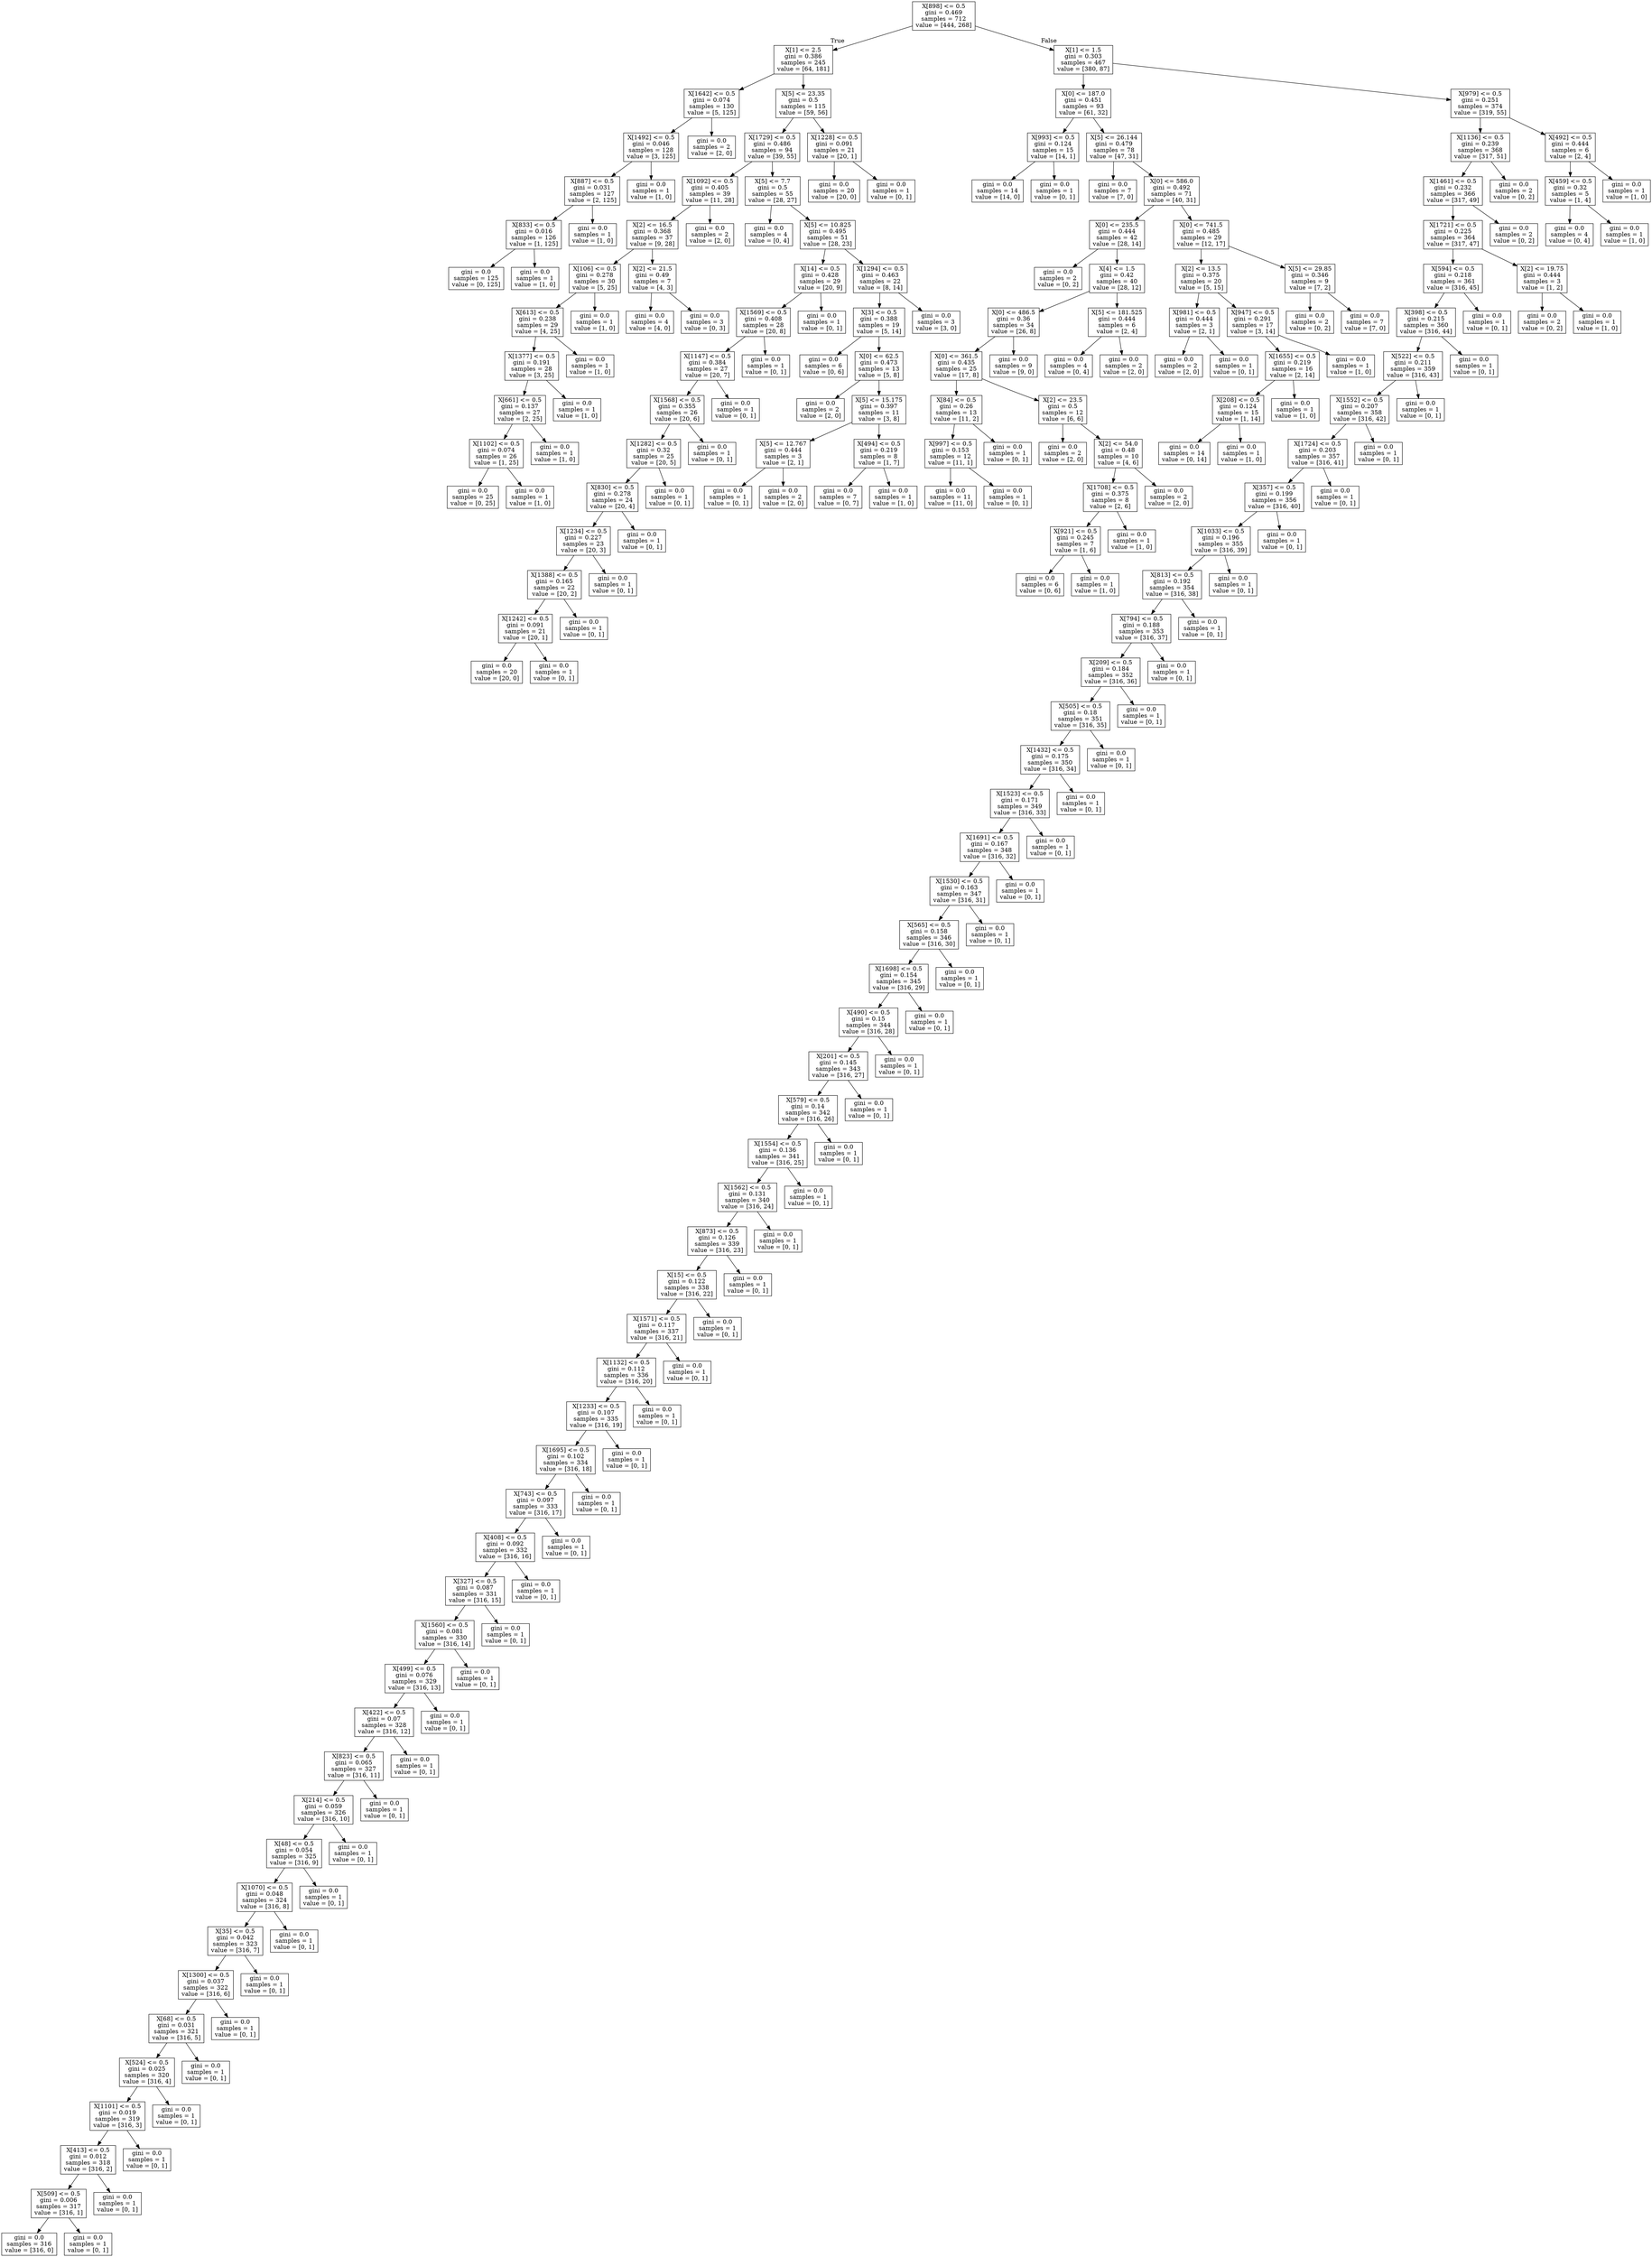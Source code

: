 digraph Tree {
node [shape=box] ;
0 [label="X[898] <= 0.5\ngini = 0.469\nsamples = 712\nvalue = [444, 268]"] ;
1 [label="X[1] <= 2.5\ngini = 0.386\nsamples = 245\nvalue = [64, 181]"] ;
0 -> 1 [labeldistance=2.5, labelangle=45, headlabel="True"] ;
2 [label="X[1642] <= 0.5\ngini = 0.074\nsamples = 130\nvalue = [5, 125]"] ;
1 -> 2 ;
3 [label="X[1492] <= 0.5\ngini = 0.046\nsamples = 128\nvalue = [3, 125]"] ;
2 -> 3 ;
4 [label="X[887] <= 0.5\ngini = 0.031\nsamples = 127\nvalue = [2, 125]"] ;
3 -> 4 ;
5 [label="X[833] <= 0.5\ngini = 0.016\nsamples = 126\nvalue = [1, 125]"] ;
4 -> 5 ;
6 [label="gini = 0.0\nsamples = 125\nvalue = [0, 125]"] ;
5 -> 6 ;
7 [label="gini = 0.0\nsamples = 1\nvalue = [1, 0]"] ;
5 -> 7 ;
8 [label="gini = 0.0\nsamples = 1\nvalue = [1, 0]"] ;
4 -> 8 ;
9 [label="gini = 0.0\nsamples = 1\nvalue = [1, 0]"] ;
3 -> 9 ;
10 [label="gini = 0.0\nsamples = 2\nvalue = [2, 0]"] ;
2 -> 10 ;
11 [label="X[5] <= 23.35\ngini = 0.5\nsamples = 115\nvalue = [59, 56]"] ;
1 -> 11 ;
12 [label="X[1729] <= 0.5\ngini = 0.486\nsamples = 94\nvalue = [39, 55]"] ;
11 -> 12 ;
13 [label="X[1092] <= 0.5\ngini = 0.405\nsamples = 39\nvalue = [11, 28]"] ;
12 -> 13 ;
14 [label="X[2] <= 16.5\ngini = 0.368\nsamples = 37\nvalue = [9, 28]"] ;
13 -> 14 ;
15 [label="X[106] <= 0.5\ngini = 0.278\nsamples = 30\nvalue = [5, 25]"] ;
14 -> 15 ;
16 [label="X[613] <= 0.5\ngini = 0.238\nsamples = 29\nvalue = [4, 25]"] ;
15 -> 16 ;
17 [label="X[1377] <= 0.5\ngini = 0.191\nsamples = 28\nvalue = [3, 25]"] ;
16 -> 17 ;
18 [label="X[661] <= 0.5\ngini = 0.137\nsamples = 27\nvalue = [2, 25]"] ;
17 -> 18 ;
19 [label="X[1102] <= 0.5\ngini = 0.074\nsamples = 26\nvalue = [1, 25]"] ;
18 -> 19 ;
20 [label="gini = 0.0\nsamples = 25\nvalue = [0, 25]"] ;
19 -> 20 ;
21 [label="gini = 0.0\nsamples = 1\nvalue = [1, 0]"] ;
19 -> 21 ;
22 [label="gini = 0.0\nsamples = 1\nvalue = [1, 0]"] ;
18 -> 22 ;
23 [label="gini = 0.0\nsamples = 1\nvalue = [1, 0]"] ;
17 -> 23 ;
24 [label="gini = 0.0\nsamples = 1\nvalue = [1, 0]"] ;
16 -> 24 ;
25 [label="gini = 0.0\nsamples = 1\nvalue = [1, 0]"] ;
15 -> 25 ;
26 [label="X[2] <= 21.5\ngini = 0.49\nsamples = 7\nvalue = [4, 3]"] ;
14 -> 26 ;
27 [label="gini = 0.0\nsamples = 4\nvalue = [4, 0]"] ;
26 -> 27 ;
28 [label="gini = 0.0\nsamples = 3\nvalue = [0, 3]"] ;
26 -> 28 ;
29 [label="gini = 0.0\nsamples = 2\nvalue = [2, 0]"] ;
13 -> 29 ;
30 [label="X[5] <= 7.7\ngini = 0.5\nsamples = 55\nvalue = [28, 27]"] ;
12 -> 30 ;
31 [label="gini = 0.0\nsamples = 4\nvalue = [0, 4]"] ;
30 -> 31 ;
32 [label="X[5] <= 10.825\ngini = 0.495\nsamples = 51\nvalue = [28, 23]"] ;
30 -> 32 ;
33 [label="X[14] <= 0.5\ngini = 0.428\nsamples = 29\nvalue = [20, 9]"] ;
32 -> 33 ;
34 [label="X[1569] <= 0.5\ngini = 0.408\nsamples = 28\nvalue = [20, 8]"] ;
33 -> 34 ;
35 [label="X[1147] <= 0.5\ngini = 0.384\nsamples = 27\nvalue = [20, 7]"] ;
34 -> 35 ;
36 [label="X[1568] <= 0.5\ngini = 0.355\nsamples = 26\nvalue = [20, 6]"] ;
35 -> 36 ;
37 [label="X[1282] <= 0.5\ngini = 0.32\nsamples = 25\nvalue = [20, 5]"] ;
36 -> 37 ;
38 [label="X[830] <= 0.5\ngini = 0.278\nsamples = 24\nvalue = [20, 4]"] ;
37 -> 38 ;
39 [label="X[1234] <= 0.5\ngini = 0.227\nsamples = 23\nvalue = [20, 3]"] ;
38 -> 39 ;
40 [label="X[1388] <= 0.5\ngini = 0.165\nsamples = 22\nvalue = [20, 2]"] ;
39 -> 40 ;
41 [label="X[1242] <= 0.5\ngini = 0.091\nsamples = 21\nvalue = [20, 1]"] ;
40 -> 41 ;
42 [label="gini = 0.0\nsamples = 20\nvalue = [20, 0]"] ;
41 -> 42 ;
43 [label="gini = 0.0\nsamples = 1\nvalue = [0, 1]"] ;
41 -> 43 ;
44 [label="gini = 0.0\nsamples = 1\nvalue = [0, 1]"] ;
40 -> 44 ;
45 [label="gini = 0.0\nsamples = 1\nvalue = [0, 1]"] ;
39 -> 45 ;
46 [label="gini = 0.0\nsamples = 1\nvalue = [0, 1]"] ;
38 -> 46 ;
47 [label="gini = 0.0\nsamples = 1\nvalue = [0, 1]"] ;
37 -> 47 ;
48 [label="gini = 0.0\nsamples = 1\nvalue = [0, 1]"] ;
36 -> 48 ;
49 [label="gini = 0.0\nsamples = 1\nvalue = [0, 1]"] ;
35 -> 49 ;
50 [label="gini = 0.0\nsamples = 1\nvalue = [0, 1]"] ;
34 -> 50 ;
51 [label="gini = 0.0\nsamples = 1\nvalue = [0, 1]"] ;
33 -> 51 ;
52 [label="X[1294] <= 0.5\ngini = 0.463\nsamples = 22\nvalue = [8, 14]"] ;
32 -> 52 ;
53 [label="X[3] <= 0.5\ngini = 0.388\nsamples = 19\nvalue = [5, 14]"] ;
52 -> 53 ;
54 [label="gini = 0.0\nsamples = 6\nvalue = [0, 6]"] ;
53 -> 54 ;
55 [label="X[0] <= 62.5\ngini = 0.473\nsamples = 13\nvalue = [5, 8]"] ;
53 -> 55 ;
56 [label="gini = 0.0\nsamples = 2\nvalue = [2, 0]"] ;
55 -> 56 ;
57 [label="X[5] <= 15.175\ngini = 0.397\nsamples = 11\nvalue = [3, 8]"] ;
55 -> 57 ;
58 [label="X[5] <= 12.767\ngini = 0.444\nsamples = 3\nvalue = [2, 1]"] ;
57 -> 58 ;
59 [label="gini = 0.0\nsamples = 1\nvalue = [0, 1]"] ;
58 -> 59 ;
60 [label="gini = 0.0\nsamples = 2\nvalue = [2, 0]"] ;
58 -> 60 ;
61 [label="X[494] <= 0.5\ngini = 0.219\nsamples = 8\nvalue = [1, 7]"] ;
57 -> 61 ;
62 [label="gini = 0.0\nsamples = 7\nvalue = [0, 7]"] ;
61 -> 62 ;
63 [label="gini = 0.0\nsamples = 1\nvalue = [1, 0]"] ;
61 -> 63 ;
64 [label="gini = 0.0\nsamples = 3\nvalue = [3, 0]"] ;
52 -> 64 ;
65 [label="X[1228] <= 0.5\ngini = 0.091\nsamples = 21\nvalue = [20, 1]"] ;
11 -> 65 ;
66 [label="gini = 0.0\nsamples = 20\nvalue = [20, 0]"] ;
65 -> 66 ;
67 [label="gini = 0.0\nsamples = 1\nvalue = [0, 1]"] ;
65 -> 67 ;
68 [label="X[1] <= 1.5\ngini = 0.303\nsamples = 467\nvalue = [380, 87]"] ;
0 -> 68 [labeldistance=2.5, labelangle=-45, headlabel="False"] ;
69 [label="X[0] <= 187.0\ngini = 0.451\nsamples = 93\nvalue = [61, 32]"] ;
68 -> 69 ;
70 [label="X[993] <= 0.5\ngini = 0.124\nsamples = 15\nvalue = [14, 1]"] ;
69 -> 70 ;
71 [label="gini = 0.0\nsamples = 14\nvalue = [14, 0]"] ;
70 -> 71 ;
72 [label="gini = 0.0\nsamples = 1\nvalue = [0, 1]"] ;
70 -> 72 ;
73 [label="X[5] <= 26.144\ngini = 0.479\nsamples = 78\nvalue = [47, 31]"] ;
69 -> 73 ;
74 [label="gini = 0.0\nsamples = 7\nvalue = [7, 0]"] ;
73 -> 74 ;
75 [label="X[0] <= 586.0\ngini = 0.492\nsamples = 71\nvalue = [40, 31]"] ;
73 -> 75 ;
76 [label="X[0] <= 235.5\ngini = 0.444\nsamples = 42\nvalue = [28, 14]"] ;
75 -> 76 ;
77 [label="gini = 0.0\nsamples = 2\nvalue = [0, 2]"] ;
76 -> 77 ;
78 [label="X[4] <= 1.5\ngini = 0.42\nsamples = 40\nvalue = [28, 12]"] ;
76 -> 78 ;
79 [label="X[0] <= 486.5\ngini = 0.36\nsamples = 34\nvalue = [26, 8]"] ;
78 -> 79 ;
80 [label="X[0] <= 361.5\ngini = 0.435\nsamples = 25\nvalue = [17, 8]"] ;
79 -> 80 ;
81 [label="X[84] <= 0.5\ngini = 0.26\nsamples = 13\nvalue = [11, 2]"] ;
80 -> 81 ;
82 [label="X[997] <= 0.5\ngini = 0.153\nsamples = 12\nvalue = [11, 1]"] ;
81 -> 82 ;
83 [label="gini = 0.0\nsamples = 11\nvalue = [11, 0]"] ;
82 -> 83 ;
84 [label="gini = 0.0\nsamples = 1\nvalue = [0, 1]"] ;
82 -> 84 ;
85 [label="gini = 0.0\nsamples = 1\nvalue = [0, 1]"] ;
81 -> 85 ;
86 [label="X[2] <= 23.5\ngini = 0.5\nsamples = 12\nvalue = [6, 6]"] ;
80 -> 86 ;
87 [label="gini = 0.0\nsamples = 2\nvalue = [2, 0]"] ;
86 -> 87 ;
88 [label="X[2] <= 54.0\ngini = 0.48\nsamples = 10\nvalue = [4, 6]"] ;
86 -> 88 ;
89 [label="X[1708] <= 0.5\ngini = 0.375\nsamples = 8\nvalue = [2, 6]"] ;
88 -> 89 ;
90 [label="X[921] <= 0.5\ngini = 0.245\nsamples = 7\nvalue = [1, 6]"] ;
89 -> 90 ;
91 [label="gini = 0.0\nsamples = 6\nvalue = [0, 6]"] ;
90 -> 91 ;
92 [label="gini = 0.0\nsamples = 1\nvalue = [1, 0]"] ;
90 -> 92 ;
93 [label="gini = 0.0\nsamples = 1\nvalue = [1, 0]"] ;
89 -> 93 ;
94 [label="gini = 0.0\nsamples = 2\nvalue = [2, 0]"] ;
88 -> 94 ;
95 [label="gini = 0.0\nsamples = 9\nvalue = [9, 0]"] ;
79 -> 95 ;
96 [label="X[5] <= 181.525\ngini = 0.444\nsamples = 6\nvalue = [2, 4]"] ;
78 -> 96 ;
97 [label="gini = 0.0\nsamples = 4\nvalue = [0, 4]"] ;
96 -> 97 ;
98 [label="gini = 0.0\nsamples = 2\nvalue = [2, 0]"] ;
96 -> 98 ;
99 [label="X[0] <= 741.5\ngini = 0.485\nsamples = 29\nvalue = [12, 17]"] ;
75 -> 99 ;
100 [label="X[2] <= 13.5\ngini = 0.375\nsamples = 20\nvalue = [5, 15]"] ;
99 -> 100 ;
101 [label="X[981] <= 0.5\ngini = 0.444\nsamples = 3\nvalue = [2, 1]"] ;
100 -> 101 ;
102 [label="gini = 0.0\nsamples = 2\nvalue = [2, 0]"] ;
101 -> 102 ;
103 [label="gini = 0.0\nsamples = 1\nvalue = [0, 1]"] ;
101 -> 103 ;
104 [label="X[947] <= 0.5\ngini = 0.291\nsamples = 17\nvalue = [3, 14]"] ;
100 -> 104 ;
105 [label="X[1655] <= 0.5\ngini = 0.219\nsamples = 16\nvalue = [2, 14]"] ;
104 -> 105 ;
106 [label="X[208] <= 0.5\ngini = 0.124\nsamples = 15\nvalue = [1, 14]"] ;
105 -> 106 ;
107 [label="gini = 0.0\nsamples = 14\nvalue = [0, 14]"] ;
106 -> 107 ;
108 [label="gini = 0.0\nsamples = 1\nvalue = [1, 0]"] ;
106 -> 108 ;
109 [label="gini = 0.0\nsamples = 1\nvalue = [1, 0]"] ;
105 -> 109 ;
110 [label="gini = 0.0\nsamples = 1\nvalue = [1, 0]"] ;
104 -> 110 ;
111 [label="X[5] <= 29.85\ngini = 0.346\nsamples = 9\nvalue = [7, 2]"] ;
99 -> 111 ;
112 [label="gini = 0.0\nsamples = 2\nvalue = [0, 2]"] ;
111 -> 112 ;
113 [label="gini = 0.0\nsamples = 7\nvalue = [7, 0]"] ;
111 -> 113 ;
114 [label="X[979] <= 0.5\ngini = 0.251\nsamples = 374\nvalue = [319, 55]"] ;
68 -> 114 ;
115 [label="X[1136] <= 0.5\ngini = 0.239\nsamples = 368\nvalue = [317, 51]"] ;
114 -> 115 ;
116 [label="X[1461] <= 0.5\ngini = 0.232\nsamples = 366\nvalue = [317, 49]"] ;
115 -> 116 ;
117 [label="X[1721] <= 0.5\ngini = 0.225\nsamples = 364\nvalue = [317, 47]"] ;
116 -> 117 ;
118 [label="X[594] <= 0.5\ngini = 0.218\nsamples = 361\nvalue = [316, 45]"] ;
117 -> 118 ;
119 [label="X[398] <= 0.5\ngini = 0.215\nsamples = 360\nvalue = [316, 44]"] ;
118 -> 119 ;
120 [label="X[522] <= 0.5\ngini = 0.211\nsamples = 359\nvalue = [316, 43]"] ;
119 -> 120 ;
121 [label="X[1552] <= 0.5\ngini = 0.207\nsamples = 358\nvalue = [316, 42]"] ;
120 -> 121 ;
122 [label="X[1724] <= 0.5\ngini = 0.203\nsamples = 357\nvalue = [316, 41]"] ;
121 -> 122 ;
123 [label="X[357] <= 0.5\ngini = 0.199\nsamples = 356\nvalue = [316, 40]"] ;
122 -> 123 ;
124 [label="X[1033] <= 0.5\ngini = 0.196\nsamples = 355\nvalue = [316, 39]"] ;
123 -> 124 ;
125 [label="X[813] <= 0.5\ngini = 0.192\nsamples = 354\nvalue = [316, 38]"] ;
124 -> 125 ;
126 [label="X[794] <= 0.5\ngini = 0.188\nsamples = 353\nvalue = [316, 37]"] ;
125 -> 126 ;
127 [label="X[209] <= 0.5\ngini = 0.184\nsamples = 352\nvalue = [316, 36]"] ;
126 -> 127 ;
128 [label="X[505] <= 0.5\ngini = 0.18\nsamples = 351\nvalue = [316, 35]"] ;
127 -> 128 ;
129 [label="X[1432] <= 0.5\ngini = 0.175\nsamples = 350\nvalue = [316, 34]"] ;
128 -> 129 ;
130 [label="X[1523] <= 0.5\ngini = 0.171\nsamples = 349\nvalue = [316, 33]"] ;
129 -> 130 ;
131 [label="X[1691] <= 0.5\ngini = 0.167\nsamples = 348\nvalue = [316, 32]"] ;
130 -> 131 ;
132 [label="X[1530] <= 0.5\ngini = 0.163\nsamples = 347\nvalue = [316, 31]"] ;
131 -> 132 ;
133 [label="X[565] <= 0.5\ngini = 0.158\nsamples = 346\nvalue = [316, 30]"] ;
132 -> 133 ;
134 [label="X[1698] <= 0.5\ngini = 0.154\nsamples = 345\nvalue = [316, 29]"] ;
133 -> 134 ;
135 [label="X[490] <= 0.5\ngini = 0.15\nsamples = 344\nvalue = [316, 28]"] ;
134 -> 135 ;
136 [label="X[201] <= 0.5\ngini = 0.145\nsamples = 343\nvalue = [316, 27]"] ;
135 -> 136 ;
137 [label="X[579] <= 0.5\ngini = 0.14\nsamples = 342\nvalue = [316, 26]"] ;
136 -> 137 ;
138 [label="X[1554] <= 0.5\ngini = 0.136\nsamples = 341\nvalue = [316, 25]"] ;
137 -> 138 ;
139 [label="X[1562] <= 0.5\ngini = 0.131\nsamples = 340\nvalue = [316, 24]"] ;
138 -> 139 ;
140 [label="X[873] <= 0.5\ngini = 0.126\nsamples = 339\nvalue = [316, 23]"] ;
139 -> 140 ;
141 [label="X[15] <= 0.5\ngini = 0.122\nsamples = 338\nvalue = [316, 22]"] ;
140 -> 141 ;
142 [label="X[1571] <= 0.5\ngini = 0.117\nsamples = 337\nvalue = [316, 21]"] ;
141 -> 142 ;
143 [label="X[1132] <= 0.5\ngini = 0.112\nsamples = 336\nvalue = [316, 20]"] ;
142 -> 143 ;
144 [label="X[1233] <= 0.5\ngini = 0.107\nsamples = 335\nvalue = [316, 19]"] ;
143 -> 144 ;
145 [label="X[1695] <= 0.5\ngini = 0.102\nsamples = 334\nvalue = [316, 18]"] ;
144 -> 145 ;
146 [label="X[743] <= 0.5\ngini = 0.097\nsamples = 333\nvalue = [316, 17]"] ;
145 -> 146 ;
147 [label="X[408] <= 0.5\ngini = 0.092\nsamples = 332\nvalue = [316, 16]"] ;
146 -> 147 ;
148 [label="X[327] <= 0.5\ngini = 0.087\nsamples = 331\nvalue = [316, 15]"] ;
147 -> 148 ;
149 [label="X[1560] <= 0.5\ngini = 0.081\nsamples = 330\nvalue = [316, 14]"] ;
148 -> 149 ;
150 [label="X[499] <= 0.5\ngini = 0.076\nsamples = 329\nvalue = [316, 13]"] ;
149 -> 150 ;
151 [label="X[422] <= 0.5\ngini = 0.07\nsamples = 328\nvalue = [316, 12]"] ;
150 -> 151 ;
152 [label="X[823] <= 0.5\ngini = 0.065\nsamples = 327\nvalue = [316, 11]"] ;
151 -> 152 ;
153 [label="X[214] <= 0.5\ngini = 0.059\nsamples = 326\nvalue = [316, 10]"] ;
152 -> 153 ;
154 [label="X[48] <= 0.5\ngini = 0.054\nsamples = 325\nvalue = [316, 9]"] ;
153 -> 154 ;
155 [label="X[1070] <= 0.5\ngini = 0.048\nsamples = 324\nvalue = [316, 8]"] ;
154 -> 155 ;
156 [label="X[35] <= 0.5\ngini = 0.042\nsamples = 323\nvalue = [316, 7]"] ;
155 -> 156 ;
157 [label="X[1300] <= 0.5\ngini = 0.037\nsamples = 322\nvalue = [316, 6]"] ;
156 -> 157 ;
158 [label="X[68] <= 0.5\ngini = 0.031\nsamples = 321\nvalue = [316, 5]"] ;
157 -> 158 ;
159 [label="X[524] <= 0.5\ngini = 0.025\nsamples = 320\nvalue = [316, 4]"] ;
158 -> 159 ;
160 [label="X[1101] <= 0.5\ngini = 0.019\nsamples = 319\nvalue = [316, 3]"] ;
159 -> 160 ;
161 [label="X[413] <= 0.5\ngini = 0.012\nsamples = 318\nvalue = [316, 2]"] ;
160 -> 161 ;
162 [label="X[509] <= 0.5\ngini = 0.006\nsamples = 317\nvalue = [316, 1]"] ;
161 -> 162 ;
163 [label="gini = 0.0\nsamples = 316\nvalue = [316, 0]"] ;
162 -> 163 ;
164 [label="gini = 0.0\nsamples = 1\nvalue = [0, 1]"] ;
162 -> 164 ;
165 [label="gini = 0.0\nsamples = 1\nvalue = [0, 1]"] ;
161 -> 165 ;
166 [label="gini = 0.0\nsamples = 1\nvalue = [0, 1]"] ;
160 -> 166 ;
167 [label="gini = 0.0\nsamples = 1\nvalue = [0, 1]"] ;
159 -> 167 ;
168 [label="gini = 0.0\nsamples = 1\nvalue = [0, 1]"] ;
158 -> 168 ;
169 [label="gini = 0.0\nsamples = 1\nvalue = [0, 1]"] ;
157 -> 169 ;
170 [label="gini = 0.0\nsamples = 1\nvalue = [0, 1]"] ;
156 -> 170 ;
171 [label="gini = 0.0\nsamples = 1\nvalue = [0, 1]"] ;
155 -> 171 ;
172 [label="gini = 0.0\nsamples = 1\nvalue = [0, 1]"] ;
154 -> 172 ;
173 [label="gini = 0.0\nsamples = 1\nvalue = [0, 1]"] ;
153 -> 173 ;
174 [label="gini = 0.0\nsamples = 1\nvalue = [0, 1]"] ;
152 -> 174 ;
175 [label="gini = 0.0\nsamples = 1\nvalue = [0, 1]"] ;
151 -> 175 ;
176 [label="gini = 0.0\nsamples = 1\nvalue = [0, 1]"] ;
150 -> 176 ;
177 [label="gini = 0.0\nsamples = 1\nvalue = [0, 1]"] ;
149 -> 177 ;
178 [label="gini = 0.0\nsamples = 1\nvalue = [0, 1]"] ;
148 -> 178 ;
179 [label="gini = 0.0\nsamples = 1\nvalue = [0, 1]"] ;
147 -> 179 ;
180 [label="gini = 0.0\nsamples = 1\nvalue = [0, 1]"] ;
146 -> 180 ;
181 [label="gini = 0.0\nsamples = 1\nvalue = [0, 1]"] ;
145 -> 181 ;
182 [label="gini = 0.0\nsamples = 1\nvalue = [0, 1]"] ;
144 -> 182 ;
183 [label="gini = 0.0\nsamples = 1\nvalue = [0, 1]"] ;
143 -> 183 ;
184 [label="gini = 0.0\nsamples = 1\nvalue = [0, 1]"] ;
142 -> 184 ;
185 [label="gini = 0.0\nsamples = 1\nvalue = [0, 1]"] ;
141 -> 185 ;
186 [label="gini = 0.0\nsamples = 1\nvalue = [0, 1]"] ;
140 -> 186 ;
187 [label="gini = 0.0\nsamples = 1\nvalue = [0, 1]"] ;
139 -> 187 ;
188 [label="gini = 0.0\nsamples = 1\nvalue = [0, 1]"] ;
138 -> 188 ;
189 [label="gini = 0.0\nsamples = 1\nvalue = [0, 1]"] ;
137 -> 189 ;
190 [label="gini = 0.0\nsamples = 1\nvalue = [0, 1]"] ;
136 -> 190 ;
191 [label="gini = 0.0\nsamples = 1\nvalue = [0, 1]"] ;
135 -> 191 ;
192 [label="gini = 0.0\nsamples = 1\nvalue = [0, 1]"] ;
134 -> 192 ;
193 [label="gini = 0.0\nsamples = 1\nvalue = [0, 1]"] ;
133 -> 193 ;
194 [label="gini = 0.0\nsamples = 1\nvalue = [0, 1]"] ;
132 -> 194 ;
195 [label="gini = 0.0\nsamples = 1\nvalue = [0, 1]"] ;
131 -> 195 ;
196 [label="gini = 0.0\nsamples = 1\nvalue = [0, 1]"] ;
130 -> 196 ;
197 [label="gini = 0.0\nsamples = 1\nvalue = [0, 1]"] ;
129 -> 197 ;
198 [label="gini = 0.0\nsamples = 1\nvalue = [0, 1]"] ;
128 -> 198 ;
199 [label="gini = 0.0\nsamples = 1\nvalue = [0, 1]"] ;
127 -> 199 ;
200 [label="gini = 0.0\nsamples = 1\nvalue = [0, 1]"] ;
126 -> 200 ;
201 [label="gini = 0.0\nsamples = 1\nvalue = [0, 1]"] ;
125 -> 201 ;
202 [label="gini = 0.0\nsamples = 1\nvalue = [0, 1]"] ;
124 -> 202 ;
203 [label="gini = 0.0\nsamples = 1\nvalue = [0, 1]"] ;
123 -> 203 ;
204 [label="gini = 0.0\nsamples = 1\nvalue = [0, 1]"] ;
122 -> 204 ;
205 [label="gini = 0.0\nsamples = 1\nvalue = [0, 1]"] ;
121 -> 205 ;
206 [label="gini = 0.0\nsamples = 1\nvalue = [0, 1]"] ;
120 -> 206 ;
207 [label="gini = 0.0\nsamples = 1\nvalue = [0, 1]"] ;
119 -> 207 ;
208 [label="gini = 0.0\nsamples = 1\nvalue = [0, 1]"] ;
118 -> 208 ;
209 [label="X[2] <= 19.75\ngini = 0.444\nsamples = 3\nvalue = [1, 2]"] ;
117 -> 209 ;
210 [label="gini = 0.0\nsamples = 2\nvalue = [0, 2]"] ;
209 -> 210 ;
211 [label="gini = 0.0\nsamples = 1\nvalue = [1, 0]"] ;
209 -> 211 ;
212 [label="gini = 0.0\nsamples = 2\nvalue = [0, 2]"] ;
116 -> 212 ;
213 [label="gini = 0.0\nsamples = 2\nvalue = [0, 2]"] ;
115 -> 213 ;
214 [label="X[492] <= 0.5\ngini = 0.444\nsamples = 6\nvalue = [2, 4]"] ;
114 -> 214 ;
215 [label="X[459] <= 0.5\ngini = 0.32\nsamples = 5\nvalue = [1, 4]"] ;
214 -> 215 ;
216 [label="gini = 0.0\nsamples = 4\nvalue = [0, 4]"] ;
215 -> 216 ;
217 [label="gini = 0.0\nsamples = 1\nvalue = [1, 0]"] ;
215 -> 217 ;
218 [label="gini = 0.0\nsamples = 1\nvalue = [1, 0]"] ;
214 -> 218 ;
}